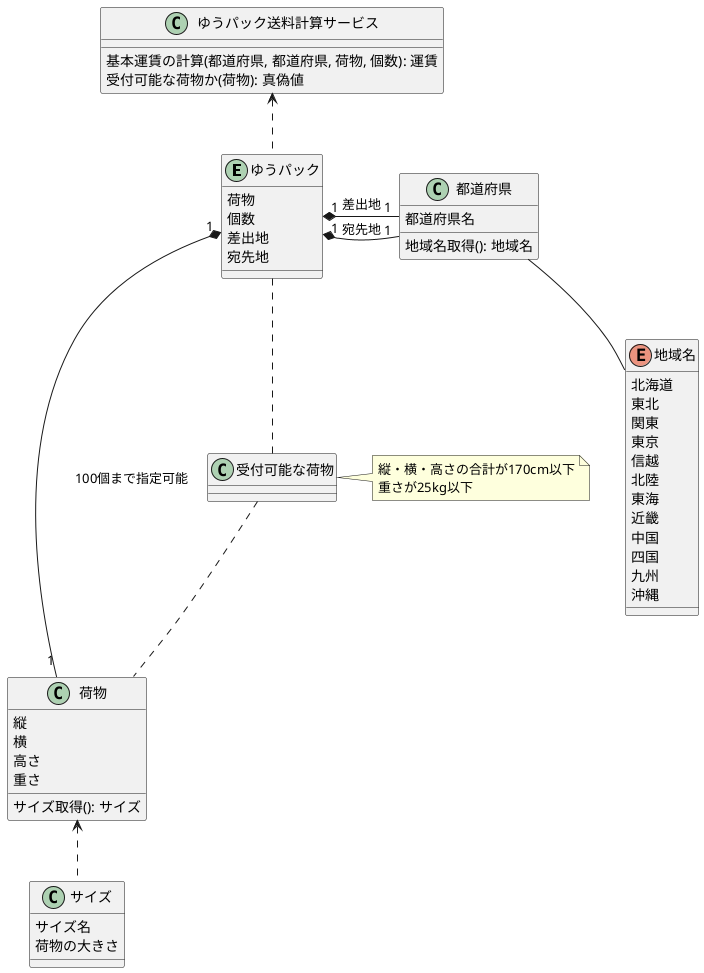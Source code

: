 @startuml domain-model

entity ゆうパック {
    荷物
    個数
    差出地
    宛先地
}

class ゆうパック送料計算サービス {
    基本運賃の計算(都道府県, 都道府県, 荷物, 個数): 運賃
    受付可能な荷物か(荷物): 真偽値
}

class 荷物 {
    縦
    横
    高さ
    重さ
    サイズ取得(): サイズ
}

class サイズ {
    サイズ名
    荷物の大きさ
}

class 受付可能な荷物

note "縦・横・高さの合計が170cm以下\n重さが25kg以下" as 荷物仕様

class 都道府県 {
    都道府県名
    地域名取得(): 地域名
}

enum 地域名 {
    北海道
    東北
    関東
    東京
    信越
    北陸
    東海
    近畿
    中国
    四国
    九州
    沖縄
}

ゆうパック送料計算サービス <.. ゆうパック
ゆうパック "1" *- "1" 荷物 : 100個まで指定可能
荷物 <.. サイズ
ゆうパック .. 受付可能な荷物
受付可能な荷物 <- 荷物仕様
受付可能な荷物 .. 荷物
ゆうパック "1" *- "1" 都道府県 : 差出地
ゆうパック "1" *- "1" 都道府県 : 宛先地
都道府県 -- 地域名

@enduml
